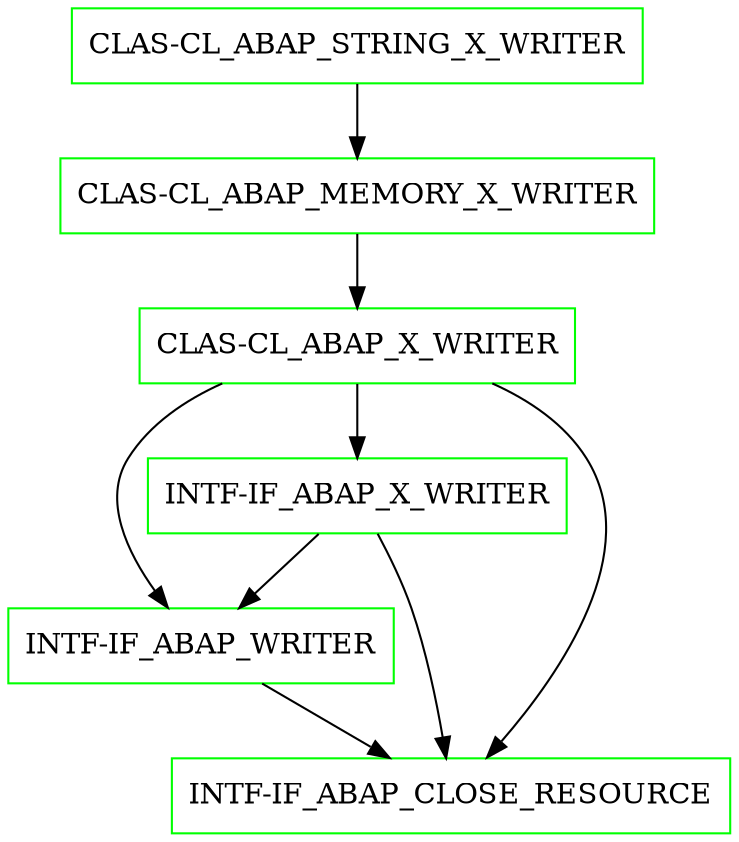 digraph G {
  "CLAS-CL_ABAP_STRING_X_WRITER" [shape=box,color=green];
  "CLAS-CL_ABAP_MEMORY_X_WRITER" [shape=box,color=green,URL="./CLAS_CL_ABAP_MEMORY_X_WRITER.html"];
  "CLAS-CL_ABAP_X_WRITER" [shape=box,color=green,URL="./CLAS_CL_ABAP_X_WRITER.html"];
  "INTF-IF_ABAP_X_WRITER" [shape=box,color=green,URL="./INTF_IF_ABAP_X_WRITER.html"];
  "INTF-IF_ABAP_WRITER" [shape=box,color=green,URL="./INTF_IF_ABAP_WRITER.html"];
  "INTF-IF_ABAP_CLOSE_RESOURCE" [shape=box,color=green,URL="./INTF_IF_ABAP_CLOSE_RESOURCE.html"];
  "CLAS-CL_ABAP_STRING_X_WRITER" -> "CLAS-CL_ABAP_MEMORY_X_WRITER";
  "CLAS-CL_ABAP_MEMORY_X_WRITER" -> "CLAS-CL_ABAP_X_WRITER";
  "CLAS-CL_ABAP_X_WRITER" -> "INTF-IF_ABAP_CLOSE_RESOURCE";
  "CLAS-CL_ABAP_X_WRITER" -> "INTF-IF_ABAP_WRITER";
  "CLAS-CL_ABAP_X_WRITER" -> "INTF-IF_ABAP_X_WRITER";
  "INTF-IF_ABAP_X_WRITER" -> "INTF-IF_ABAP_CLOSE_RESOURCE";
  "INTF-IF_ABAP_X_WRITER" -> "INTF-IF_ABAP_WRITER";
  "INTF-IF_ABAP_WRITER" -> "INTF-IF_ABAP_CLOSE_RESOURCE";
}
